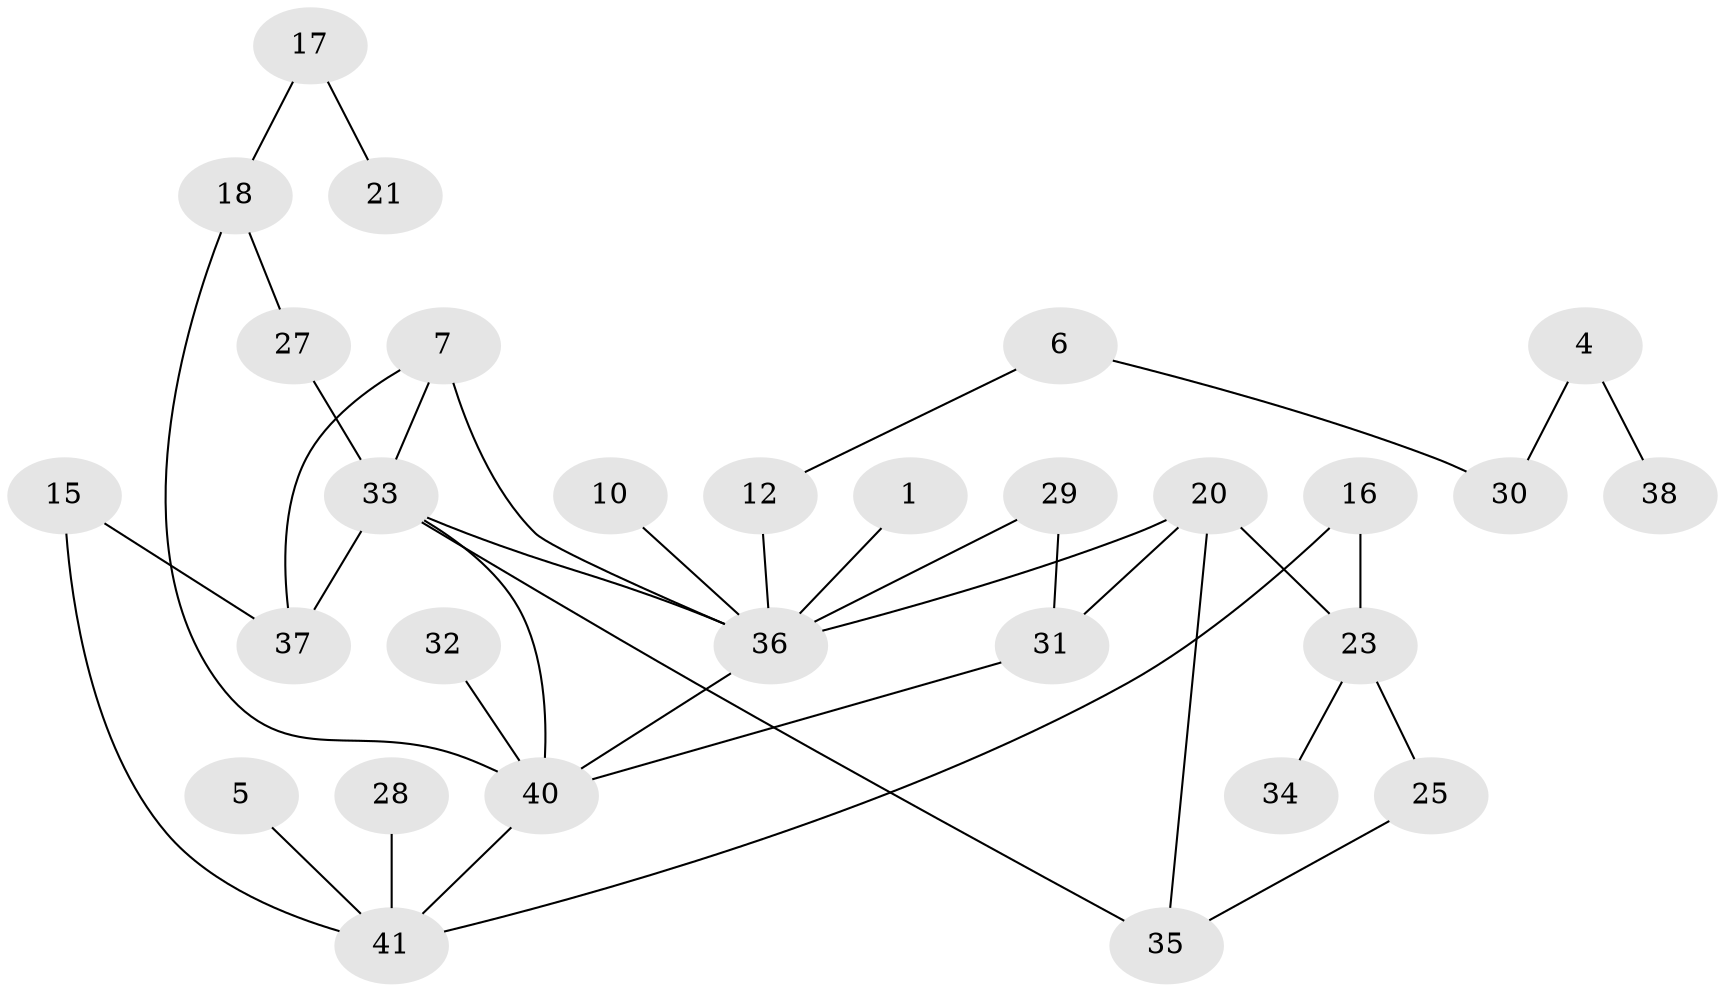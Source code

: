 // original degree distribution, {2: 0.24271844660194175, 3: 0.1553398058252427, 1: 0.3300970873786408, 4: 0.11650485436893204, 0: 0.10679611650485436, 5: 0.038834951456310676, 6: 0.009708737864077669}
// Generated by graph-tools (version 1.1) at 2025/35/03/04/25 23:35:55]
// undirected, 29 vertices, 38 edges
graph export_dot {
  node [color=gray90,style=filled];
  1;
  4;
  5;
  6;
  7;
  10;
  12;
  15;
  16;
  17;
  18;
  20;
  21;
  23;
  25;
  27;
  28;
  29;
  30;
  31;
  32;
  33;
  34;
  35;
  36;
  37;
  38;
  40;
  41;
  1 -- 36 [weight=1.0];
  4 -- 30 [weight=1.0];
  4 -- 38 [weight=1.0];
  5 -- 41 [weight=1.0];
  6 -- 12 [weight=1.0];
  6 -- 30 [weight=1.0];
  7 -- 33 [weight=2.0];
  7 -- 36 [weight=1.0];
  7 -- 37 [weight=1.0];
  10 -- 36 [weight=1.0];
  12 -- 36 [weight=1.0];
  15 -- 37 [weight=1.0];
  15 -- 41 [weight=1.0];
  16 -- 23 [weight=2.0];
  16 -- 41 [weight=1.0];
  17 -- 18 [weight=1.0];
  17 -- 21 [weight=1.0];
  18 -- 27 [weight=1.0];
  18 -- 40 [weight=1.0];
  20 -- 23 [weight=1.0];
  20 -- 31 [weight=1.0];
  20 -- 35 [weight=1.0];
  20 -- 36 [weight=1.0];
  23 -- 25 [weight=1.0];
  23 -- 34 [weight=1.0];
  25 -- 35 [weight=1.0];
  27 -- 33 [weight=1.0];
  28 -- 41 [weight=1.0];
  29 -- 31 [weight=2.0];
  29 -- 36 [weight=1.0];
  31 -- 40 [weight=2.0];
  32 -- 40 [weight=1.0];
  33 -- 35 [weight=1.0];
  33 -- 36 [weight=1.0];
  33 -- 37 [weight=1.0];
  33 -- 40 [weight=1.0];
  36 -- 40 [weight=1.0];
  40 -- 41 [weight=1.0];
}

